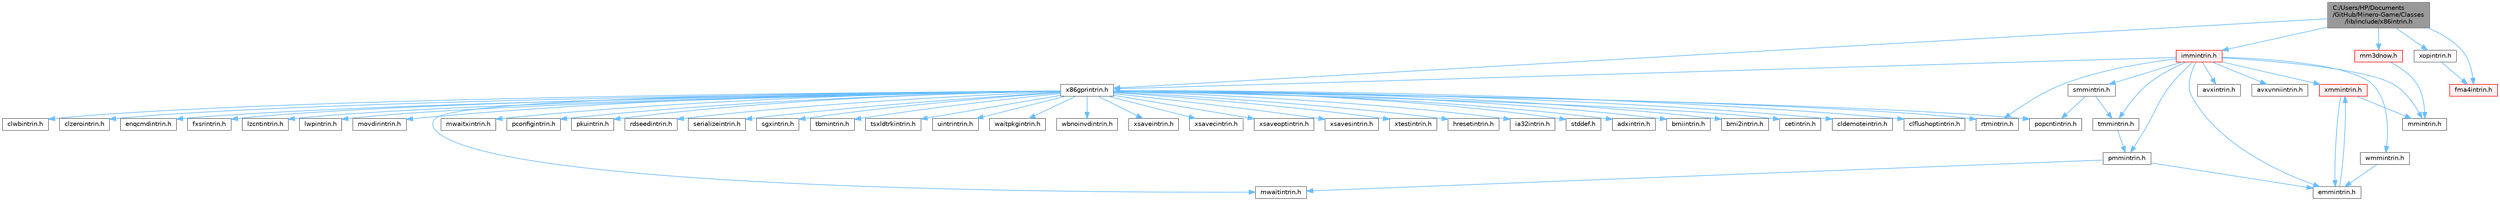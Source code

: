 digraph "C:/Users/HP/Documents/GitHub/Minero-Game/Classes/lib/include/x86intrin.h"
{
 // LATEX_PDF_SIZE
  bgcolor="transparent";
  edge [fontname=Helvetica,fontsize=10,labelfontname=Helvetica,labelfontsize=10];
  node [fontname=Helvetica,fontsize=10,shape=box,height=0.2,width=0.4];
  Node1 [id="Node000001",label="C:/Users/HP/Documents\l/GitHub/Minero-Game/Classes\l/lib/include/x86intrin.h",height=0.2,width=0.4,color="gray40", fillcolor="grey60", style="filled", fontcolor="black",tooltip=" "];
  Node1 -> Node2 [id="edge125_Node000001_Node000002",color="steelblue1",style="solid",tooltip=" "];
  Node2 [id="Node000002",label="x86gprintrin.h",height=0.2,width=0.4,color="grey40", fillcolor="white", style="filled",URL="$_classes_2lib_2include_2x86gprintrin_8h.html",tooltip=" "];
  Node2 -> Node3 [id="edge126_Node000002_Node000003",color="steelblue1",style="solid",tooltip=" "];
  Node3 [id="Node000003",label="ia32intrin.h",height=0.2,width=0.4,color="grey40", fillcolor="white", style="filled",URL="$_classes_2lib_2include_2ia32intrin_8h.html",tooltip=" "];
  Node2 -> Node4 [id="edge127_Node000002_Node000004",color="steelblue1",style="solid",tooltip=" "];
  Node4 [id="Node000004",label="stddef.h",height=0.2,width=0.4,color="grey40", fillcolor="white", style="filled",URL="$_classes_2lib_2include_2stddef_8h.html",tooltip=" "];
  Node2 -> Node5 [id="edge128_Node000002_Node000005",color="steelblue1",style="solid",tooltip=" "];
  Node5 [id="Node000005",label="adxintrin.h",height=0.2,width=0.4,color="grey40", fillcolor="white", style="filled",URL="$_classes_2lib_2include_2adxintrin_8h.html",tooltip=" "];
  Node2 -> Node6 [id="edge129_Node000002_Node000006",color="steelblue1",style="solid",tooltip=" "];
  Node6 [id="Node000006",label="bmiintrin.h",height=0.2,width=0.4,color="grey40", fillcolor="white", style="filled",URL="$_classes_2lib_2include_2bmiintrin_8h.html",tooltip=" "];
  Node2 -> Node7 [id="edge130_Node000002_Node000007",color="steelblue1",style="solid",tooltip=" "];
  Node7 [id="Node000007",label="bmi2intrin.h",height=0.2,width=0.4,color="grey40", fillcolor="white", style="filled",URL="$_classes_2lib_2include_2bmi2intrin_8h.html",tooltip=" "];
  Node2 -> Node8 [id="edge131_Node000002_Node000008",color="steelblue1",style="solid",tooltip=" "];
  Node8 [id="Node000008",label="cetintrin.h",height=0.2,width=0.4,color="grey40", fillcolor="white", style="filled",URL="$_classes_2lib_2include_2cetintrin_8h.html",tooltip=" "];
  Node2 -> Node9 [id="edge132_Node000002_Node000009",color="steelblue1",style="solid",tooltip=" "];
  Node9 [id="Node000009",label="cldemoteintrin.h",height=0.2,width=0.4,color="grey40", fillcolor="white", style="filled",URL="$_classes_2lib_2include_2cldemoteintrin_8h.html",tooltip=" "];
  Node2 -> Node10 [id="edge133_Node000002_Node000010",color="steelblue1",style="solid",tooltip=" "];
  Node10 [id="Node000010",label="clflushoptintrin.h",height=0.2,width=0.4,color="grey40", fillcolor="white", style="filled",URL="$_classes_2lib_2include_2clflushoptintrin_8h.html",tooltip=" "];
  Node2 -> Node11 [id="edge134_Node000002_Node000011",color="steelblue1",style="solid",tooltip=" "];
  Node11 [id="Node000011",label="clwbintrin.h",height=0.2,width=0.4,color="grey40", fillcolor="white", style="filled",URL="$_classes_2lib_2include_2clwbintrin_8h.html",tooltip=" "];
  Node2 -> Node12 [id="edge135_Node000002_Node000012",color="steelblue1",style="solid",tooltip=" "];
  Node12 [id="Node000012",label="clzerointrin.h",height=0.2,width=0.4,color="grey40", fillcolor="white", style="filled",URL="$_classes_2lib_2include_2clzerointrin_8h.html",tooltip=" "];
  Node2 -> Node13 [id="edge136_Node000002_Node000013",color="steelblue1",style="solid",tooltip=" "];
  Node13 [id="Node000013",label="enqcmdintrin.h",height=0.2,width=0.4,color="grey40", fillcolor="white", style="filled",URL="$_classes_2lib_2include_2enqcmdintrin_8h.html",tooltip=" "];
  Node2 -> Node14 [id="edge137_Node000002_Node000014",color="steelblue1",style="solid",tooltip=" "];
  Node14 [id="Node000014",label="fxsrintrin.h",height=0.2,width=0.4,color="grey40", fillcolor="white", style="filled",URL="$_classes_2lib_2include_2fxsrintrin_8h.html",tooltip=" "];
  Node2 -> Node15 [id="edge138_Node000002_Node000015",color="steelblue1",style="solid",tooltip=" "];
  Node15 [id="Node000015",label="lzcntintrin.h",height=0.2,width=0.4,color="grey40", fillcolor="white", style="filled",URL="$_classes_2lib_2include_2lzcntintrin_8h.html",tooltip=" "];
  Node2 -> Node16 [id="edge139_Node000002_Node000016",color="steelblue1",style="solid",tooltip=" "];
  Node16 [id="Node000016",label="lwpintrin.h",height=0.2,width=0.4,color="grey40", fillcolor="white", style="filled",URL="$_classes_2lib_2include_2lwpintrin_8h.html",tooltip=" "];
  Node2 -> Node17 [id="edge140_Node000002_Node000017",color="steelblue1",style="solid",tooltip=" "];
  Node17 [id="Node000017",label="movdirintrin.h",height=0.2,width=0.4,color="grey40", fillcolor="white", style="filled",URL="$_classes_2lib_2include_2movdirintrin_8h.html",tooltip=" "];
  Node2 -> Node18 [id="edge141_Node000002_Node000018",color="steelblue1",style="solid",tooltip=" "];
  Node18 [id="Node000018",label="mwaitintrin.h",height=0.2,width=0.4,color="grey40", fillcolor="white", style="filled",URL="$_classes_2lib_2include_2mwaitintrin_8h.html",tooltip=" "];
  Node2 -> Node19 [id="edge142_Node000002_Node000019",color="steelblue1",style="solid",tooltip=" "];
  Node19 [id="Node000019",label="mwaitxintrin.h",height=0.2,width=0.4,color="grey40", fillcolor="white", style="filled",URL="$_classes_2lib_2include_2mwaitxintrin_8h.html",tooltip=" "];
  Node2 -> Node20 [id="edge143_Node000002_Node000020",color="steelblue1",style="solid",tooltip=" "];
  Node20 [id="Node000020",label="pconfigintrin.h",height=0.2,width=0.4,color="grey40", fillcolor="white", style="filled",URL="$_classes_2lib_2include_2pconfigintrin_8h.html",tooltip=" "];
  Node2 -> Node21 [id="edge144_Node000002_Node000021",color="steelblue1",style="solid",tooltip=" "];
  Node21 [id="Node000021",label="popcntintrin.h",height=0.2,width=0.4,color="grey40", fillcolor="white", style="filled",URL="$_classes_2lib_2include_2popcntintrin_8h.html",tooltip=" "];
  Node2 -> Node22 [id="edge145_Node000002_Node000022",color="steelblue1",style="solid",tooltip=" "];
  Node22 [id="Node000022",label="pkuintrin.h",height=0.2,width=0.4,color="grey40", fillcolor="white", style="filled",URL="$_classes_2lib_2include_2pkuintrin_8h.html",tooltip=" "];
  Node2 -> Node23 [id="edge146_Node000002_Node000023",color="steelblue1",style="solid",tooltip=" "];
  Node23 [id="Node000023",label="rdseedintrin.h",height=0.2,width=0.4,color="grey40", fillcolor="white", style="filled",URL="$_classes_2lib_2include_2rdseedintrin_8h.html",tooltip=" "];
  Node2 -> Node24 [id="edge147_Node000002_Node000024",color="steelblue1",style="solid",tooltip=" "];
  Node24 [id="Node000024",label="rtmintrin.h",height=0.2,width=0.4,color="grey40", fillcolor="white", style="filled",URL="$_classes_2lib_2include_2rtmintrin_8h.html",tooltip=" "];
  Node2 -> Node25 [id="edge148_Node000002_Node000025",color="steelblue1",style="solid",tooltip=" "];
  Node25 [id="Node000025",label="serializeintrin.h",height=0.2,width=0.4,color="grey40", fillcolor="white", style="filled",URL="$_classes_2lib_2include_2serializeintrin_8h.html",tooltip=" "];
  Node2 -> Node26 [id="edge149_Node000002_Node000026",color="steelblue1",style="solid",tooltip=" "];
  Node26 [id="Node000026",label="sgxintrin.h",height=0.2,width=0.4,color="grey40", fillcolor="white", style="filled",URL="$_classes_2lib_2include_2sgxintrin_8h.html",tooltip=" "];
  Node2 -> Node27 [id="edge150_Node000002_Node000027",color="steelblue1",style="solid",tooltip=" "];
  Node27 [id="Node000027",label="tbmintrin.h",height=0.2,width=0.4,color="grey40", fillcolor="white", style="filled",URL="$_classes_2lib_2include_2tbmintrin_8h.html",tooltip=" "];
  Node2 -> Node28 [id="edge151_Node000002_Node000028",color="steelblue1",style="solid",tooltip=" "];
  Node28 [id="Node000028",label="tsxldtrkintrin.h",height=0.2,width=0.4,color="grey40", fillcolor="white", style="filled",URL="$_classes_2lib_2include_2tsxldtrkintrin_8h.html",tooltip=" "];
  Node2 -> Node29 [id="edge152_Node000002_Node000029",color="steelblue1",style="solid",tooltip=" "];
  Node29 [id="Node000029",label="uintrintrin.h",height=0.2,width=0.4,color="grey40", fillcolor="white", style="filled",URL="$_classes_2lib_2include_2uintrintrin_8h.html",tooltip=" "];
  Node2 -> Node30 [id="edge153_Node000002_Node000030",color="steelblue1",style="solid",tooltip=" "];
  Node30 [id="Node000030",label="waitpkgintrin.h",height=0.2,width=0.4,color="grey40", fillcolor="white", style="filled",URL="$_classes_2lib_2include_2waitpkgintrin_8h.html",tooltip=" "];
  Node2 -> Node31 [id="edge154_Node000002_Node000031",color="steelblue1",style="solid",tooltip=" "];
  Node31 [id="Node000031",label="wbnoinvdintrin.h",height=0.2,width=0.4,color="grey40", fillcolor="white", style="filled",URL="$_classes_2lib_2include_2wbnoinvdintrin_8h.html",tooltip=" "];
  Node2 -> Node32 [id="edge155_Node000002_Node000032",color="steelblue1",style="solid",tooltip=" "];
  Node32 [id="Node000032",label="xsaveintrin.h",height=0.2,width=0.4,color="grey40", fillcolor="white", style="filled",URL="$_classes_2lib_2include_2xsaveintrin_8h.html",tooltip=" "];
  Node2 -> Node33 [id="edge156_Node000002_Node000033",color="steelblue1",style="solid",tooltip=" "];
  Node33 [id="Node000033",label="xsavecintrin.h",height=0.2,width=0.4,color="grey40", fillcolor="white", style="filled",URL="$_classes_2lib_2include_2xsavecintrin_8h.html",tooltip=" "];
  Node2 -> Node34 [id="edge157_Node000002_Node000034",color="steelblue1",style="solid",tooltip=" "];
  Node34 [id="Node000034",label="xsaveoptintrin.h",height=0.2,width=0.4,color="grey40", fillcolor="white", style="filled",URL="$_classes_2lib_2include_2xsaveoptintrin_8h.html",tooltip=" "];
  Node2 -> Node35 [id="edge158_Node000002_Node000035",color="steelblue1",style="solid",tooltip=" "];
  Node35 [id="Node000035",label="xsavesintrin.h",height=0.2,width=0.4,color="grey40", fillcolor="white", style="filled",URL="$_classes_2lib_2include_2xsavesintrin_8h.html",tooltip=" "];
  Node2 -> Node36 [id="edge159_Node000002_Node000036",color="steelblue1",style="solid",tooltip=" "];
  Node36 [id="Node000036",label="xtestintrin.h",height=0.2,width=0.4,color="grey40", fillcolor="white", style="filled",URL="$_classes_2lib_2include_2xtestintrin_8h.html",tooltip=" "];
  Node2 -> Node37 [id="edge160_Node000002_Node000037",color="steelblue1",style="solid",tooltip=" "];
  Node37 [id="Node000037",label="hresetintrin.h",height=0.2,width=0.4,color="grey40", fillcolor="white", style="filled",URL="$_classes_2lib_2include_2hresetintrin_8h.html",tooltip=" "];
  Node1 -> Node38 [id="edge161_Node000001_Node000038",color="steelblue1",style="solid",tooltip=" "];
  Node38 [id="Node000038",label="immintrin.h",height=0.2,width=0.4,color="red", fillcolor="#FFF0F0", style="filled",URL="$_classes_2lib_2include_2immintrin_8h.html",tooltip=" "];
  Node38 -> Node2 [id="edge162_Node000038_Node000002",color="steelblue1",style="solid",tooltip=" "];
  Node38 -> Node39 [id="edge163_Node000038_Node000039",color="steelblue1",style="solid",tooltip=" "];
  Node39 [id="Node000039",label="mmintrin.h",height=0.2,width=0.4,color="grey40", fillcolor="white", style="filled",URL="$_classes_2lib_2include_2mmintrin_8h.html",tooltip=" "];
  Node38 -> Node40 [id="edge164_Node000038_Node000040",color="steelblue1",style="solid",tooltip=" "];
  Node40 [id="Node000040",label="xmmintrin.h",height=0.2,width=0.4,color="red", fillcolor="#FFF0F0", style="filled",URL="$_classes_2lib_2include_2xmmintrin_8h.html",tooltip=" "];
  Node40 -> Node39 [id="edge165_Node000040_Node000039",color="steelblue1",style="solid",tooltip=" "];
  Node40 -> Node43 [id="edge166_Node000040_Node000043",color="steelblue1",style="solid",tooltip=" "];
  Node43 [id="Node000043",label="emmintrin.h",height=0.2,width=0.4,color="grey40", fillcolor="white", style="filled",URL="$_classes_2lib_2include_2emmintrin_8h.html",tooltip=" "];
  Node43 -> Node40 [id="edge167_Node000043_Node000040",color="steelblue1",style="solid",tooltip=" "];
  Node38 -> Node43 [id="edge168_Node000038_Node000043",color="steelblue1",style="solid",tooltip=" "];
  Node38 -> Node44 [id="edge169_Node000038_Node000044",color="steelblue1",style="solid",tooltip=" "];
  Node44 [id="Node000044",label="pmmintrin.h",height=0.2,width=0.4,color="grey40", fillcolor="white", style="filled",URL="$_classes_2lib_2include_2pmmintrin_8h.html",tooltip=" "];
  Node44 -> Node43 [id="edge170_Node000044_Node000043",color="steelblue1",style="solid",tooltip=" "];
  Node44 -> Node18 [id="edge171_Node000044_Node000018",color="steelblue1",style="solid",tooltip=" "];
  Node38 -> Node45 [id="edge172_Node000038_Node000045",color="steelblue1",style="solid",tooltip=" "];
  Node45 [id="Node000045",label="tmmintrin.h",height=0.2,width=0.4,color="grey40", fillcolor="white", style="filled",URL="$_classes_2lib_2include_2tmmintrin_8h.html",tooltip=" "];
  Node45 -> Node44 [id="edge173_Node000045_Node000044",color="steelblue1",style="solid",tooltip=" "];
  Node38 -> Node46 [id="edge174_Node000038_Node000046",color="steelblue1",style="solid",tooltip=" "];
  Node46 [id="Node000046",label="smmintrin.h",height=0.2,width=0.4,color="grey40", fillcolor="white", style="filled",URL="$_classes_2lib_2include_2smmintrin_8h.html",tooltip=" "];
  Node46 -> Node45 [id="edge175_Node000046_Node000045",color="steelblue1",style="solid",tooltip=" "];
  Node46 -> Node21 [id="edge176_Node000046_Node000021",color="steelblue1",style="solid",tooltip=" "];
  Node38 -> Node47 [id="edge177_Node000038_Node000047",color="steelblue1",style="solid",tooltip=" "];
  Node47 [id="Node000047",label="wmmintrin.h",height=0.2,width=0.4,color="grey40", fillcolor="white", style="filled",URL="$_classes_2lib_2include_2wmmintrin_8h.html",tooltip=" "];
  Node47 -> Node43 [id="edge178_Node000047_Node000043",color="steelblue1",style="solid",tooltip=" "];
  Node38 -> Node48 [id="edge179_Node000038_Node000048",color="steelblue1",style="solid",tooltip=" "];
  Node48 [id="Node000048",label="avxintrin.h",height=0.2,width=0.4,color="grey40", fillcolor="white", style="filled",URL="$_classes_2lib_2include_2avxintrin_8h.html",tooltip=" "];
  Node38 -> Node49 [id="edge180_Node000038_Node000049",color="steelblue1",style="solid",tooltip=" "];
  Node49 [id="Node000049",label="avxvnniintrin.h",height=0.2,width=0.4,color="grey40", fillcolor="white", style="filled",URL="$_classes_2lib_2include_2avxvnniintrin_8h.html",tooltip=" "];
  Node38 -> Node24 [id="edge181_Node000038_Node000024",color="steelblue1",style="solid",tooltip=" "];
  Node1 -> Node88 [id="edge182_Node000001_Node000088",color="steelblue1",style="solid",tooltip=" "];
  Node88 [id="Node000088",label="mm3dnow.h",height=0.2,width=0.4,color="red", fillcolor="#FFF0F0", style="filled",URL="$_classes_2lib_2include_2mm3dnow_8h.html",tooltip=" "];
  Node88 -> Node39 [id="edge183_Node000088_Node000039",color="steelblue1",style="solid",tooltip=" "];
  Node1 -> Node89 [id="edge184_Node000001_Node000089",color="steelblue1",style="solid",tooltip=" "];
  Node89 [id="Node000089",label="fma4intrin.h",height=0.2,width=0.4,color="red", fillcolor="#FFF0F0", style="filled",URL="$_classes_2lib_2include_2fma4intrin_8h.html",tooltip=" "];
  Node1 -> Node91 [id="edge185_Node000001_Node000091",color="steelblue1",style="solid",tooltip=" "];
  Node91 [id="Node000091",label="xopintrin.h",height=0.2,width=0.4,color="grey40", fillcolor="white", style="filled",URL="$_classes_2lib_2include_2xopintrin_8h.html",tooltip=" "];
  Node91 -> Node89 [id="edge186_Node000091_Node000089",color="steelblue1",style="solid",tooltip=" "];
}
